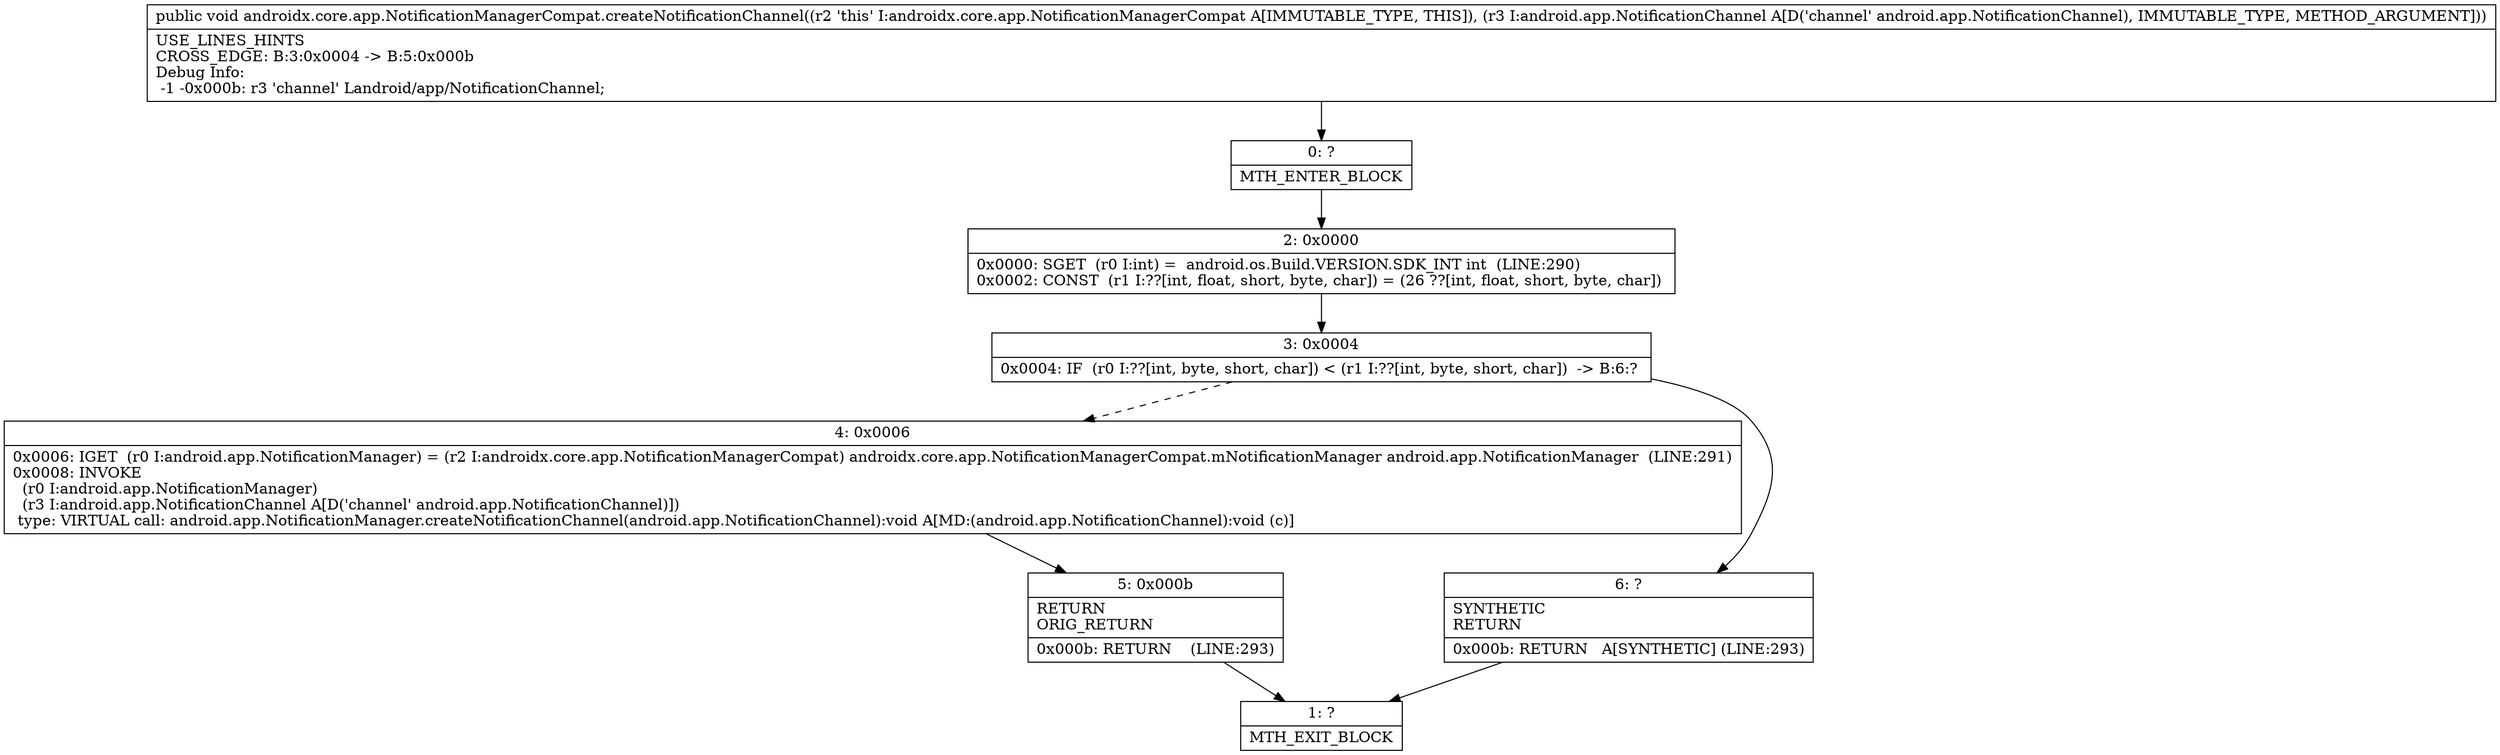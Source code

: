digraph "CFG forandroidx.core.app.NotificationManagerCompat.createNotificationChannel(Landroid\/app\/NotificationChannel;)V" {
Node_0 [shape=record,label="{0\:\ ?|MTH_ENTER_BLOCK\l}"];
Node_2 [shape=record,label="{2\:\ 0x0000|0x0000: SGET  (r0 I:int) =  android.os.Build.VERSION.SDK_INT int  (LINE:290)\l0x0002: CONST  (r1 I:??[int, float, short, byte, char]) = (26 ??[int, float, short, byte, char]) \l}"];
Node_3 [shape=record,label="{3\:\ 0x0004|0x0004: IF  (r0 I:??[int, byte, short, char]) \< (r1 I:??[int, byte, short, char])  \-\> B:6:? \l}"];
Node_4 [shape=record,label="{4\:\ 0x0006|0x0006: IGET  (r0 I:android.app.NotificationManager) = (r2 I:androidx.core.app.NotificationManagerCompat) androidx.core.app.NotificationManagerCompat.mNotificationManager android.app.NotificationManager  (LINE:291)\l0x0008: INVOKE  \l  (r0 I:android.app.NotificationManager)\l  (r3 I:android.app.NotificationChannel A[D('channel' android.app.NotificationChannel)])\l type: VIRTUAL call: android.app.NotificationManager.createNotificationChannel(android.app.NotificationChannel):void A[MD:(android.app.NotificationChannel):void (c)]\l}"];
Node_5 [shape=record,label="{5\:\ 0x000b|RETURN\lORIG_RETURN\l|0x000b: RETURN    (LINE:293)\l}"];
Node_1 [shape=record,label="{1\:\ ?|MTH_EXIT_BLOCK\l}"];
Node_6 [shape=record,label="{6\:\ ?|SYNTHETIC\lRETURN\l|0x000b: RETURN   A[SYNTHETIC] (LINE:293)\l}"];
MethodNode[shape=record,label="{public void androidx.core.app.NotificationManagerCompat.createNotificationChannel((r2 'this' I:androidx.core.app.NotificationManagerCompat A[IMMUTABLE_TYPE, THIS]), (r3 I:android.app.NotificationChannel A[D('channel' android.app.NotificationChannel), IMMUTABLE_TYPE, METHOD_ARGUMENT]))  | USE_LINES_HINTS\lCROSS_EDGE: B:3:0x0004 \-\> B:5:0x000b\lDebug Info:\l  \-1 \-0x000b: r3 'channel' Landroid\/app\/NotificationChannel;\l}"];
MethodNode -> Node_0;Node_0 -> Node_2;
Node_2 -> Node_3;
Node_3 -> Node_4[style=dashed];
Node_3 -> Node_6;
Node_4 -> Node_5;
Node_5 -> Node_1;
Node_6 -> Node_1;
}

